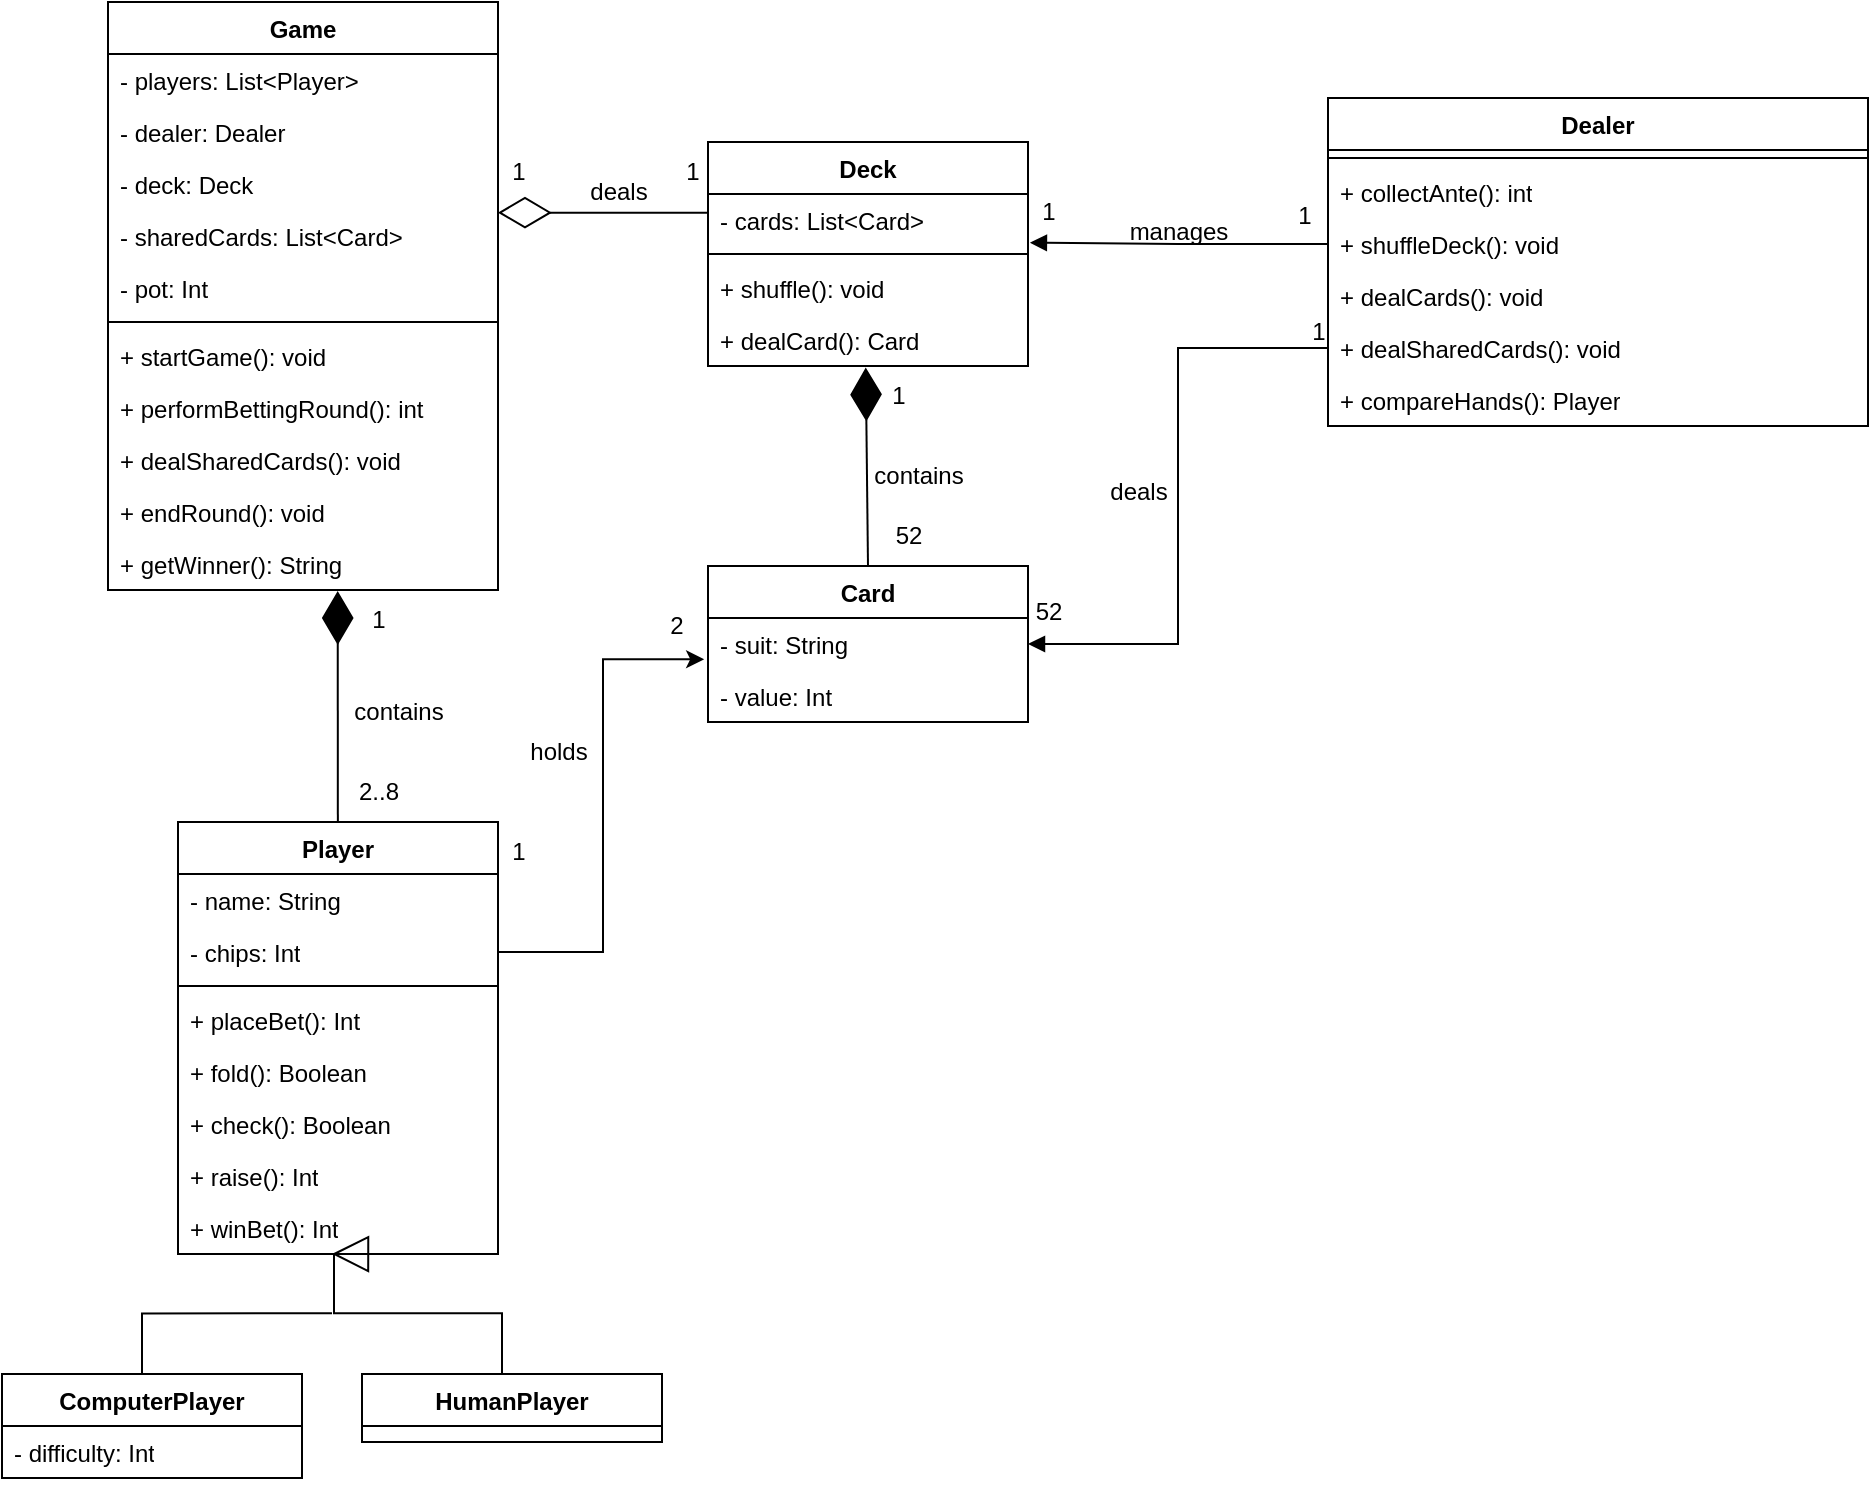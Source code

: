 <mxfile version="24.1.0" type="github">
  <diagram id="C5RBs43oDa-KdzZeNtuy" name="Page-1">
    <mxGraphModel dx="1886" dy="1785" grid="1" gridSize="10" guides="1" tooltips="1" connect="1" arrows="1" fold="1" page="1" pageScale="1" pageWidth="827" pageHeight="1169" math="0" shadow="0">
      <root>
        <mxCell id="WIyWlLk6GJQsqaUBKTNV-0" />
        <mxCell id="WIyWlLk6GJQsqaUBKTNV-1" parent="WIyWlLk6GJQsqaUBKTNV-0" />
        <mxCell id="T5XhBXc5E4vnq6IpL1pk-0" value="Player" style="swimlane;fontStyle=1;align=center;verticalAlign=top;childLayout=stackLayout;horizontal=1;startSize=26;horizontalStack=0;resizeParent=1;resizeParentMax=0;resizeLast=0;collapsible=1;marginBottom=0;whiteSpace=wrap;html=1;" parent="WIyWlLk6GJQsqaUBKTNV-1" vertex="1">
          <mxGeometry x="-325" y="360" width="160" height="216" as="geometry" />
        </mxCell>
        <mxCell id="T5XhBXc5E4vnq6IpL1pk-1" value="- name: String" style="text;strokeColor=none;fillColor=none;align=left;verticalAlign=top;spacingLeft=4;spacingRight=4;overflow=hidden;rotatable=0;points=[[0,0.5],[1,0.5]];portConstraint=eastwest;whiteSpace=wrap;html=1;" parent="T5XhBXc5E4vnq6IpL1pk-0" vertex="1">
          <mxGeometry y="26" width="160" height="26" as="geometry" />
        </mxCell>
        <mxCell id="T5XhBXc5E4vnq6IpL1pk-4" value="- chips: Int" style="text;strokeColor=none;fillColor=none;align=left;verticalAlign=top;spacingLeft=4;spacingRight=4;overflow=hidden;rotatable=0;points=[[0,0.5],[1,0.5]];portConstraint=eastwest;whiteSpace=wrap;html=1;" parent="T5XhBXc5E4vnq6IpL1pk-0" vertex="1">
          <mxGeometry y="52" width="160" height="26" as="geometry" />
        </mxCell>
        <mxCell id="T5XhBXc5E4vnq6IpL1pk-2" value="" style="line;strokeWidth=1;fillColor=none;align=left;verticalAlign=middle;spacingTop=-1;spacingLeft=3;spacingRight=3;rotatable=0;labelPosition=right;points=[];portConstraint=eastwest;strokeColor=inherit;" parent="T5XhBXc5E4vnq6IpL1pk-0" vertex="1">
          <mxGeometry y="78" width="160" height="8" as="geometry" />
        </mxCell>
        <mxCell id="T5XhBXc5E4vnq6IpL1pk-5" value="+ placeBet(): Int" style="text;strokeColor=none;fillColor=none;align=left;verticalAlign=top;spacingLeft=4;spacingRight=4;overflow=hidden;rotatable=0;points=[[0,0.5],[1,0.5]];portConstraint=eastwest;whiteSpace=wrap;html=1;" parent="T5XhBXc5E4vnq6IpL1pk-0" vertex="1">
          <mxGeometry y="86" width="160" height="26" as="geometry" />
        </mxCell>
        <mxCell id="T5XhBXc5E4vnq6IpL1pk-3" value="+ fold(): Boolean" style="text;strokeColor=none;fillColor=none;align=left;verticalAlign=top;spacingLeft=4;spacingRight=4;overflow=hidden;rotatable=0;points=[[0,0.5],[1,0.5]];portConstraint=eastwest;whiteSpace=wrap;html=1;" parent="T5XhBXc5E4vnq6IpL1pk-0" vertex="1">
          <mxGeometry y="112" width="160" height="26" as="geometry" />
        </mxCell>
        <mxCell id="T5XhBXc5E4vnq6IpL1pk-9" value="+ check(): Boolean" style="text;strokeColor=none;fillColor=none;align=left;verticalAlign=top;spacingLeft=4;spacingRight=4;overflow=hidden;rotatable=0;points=[[0,0.5],[1,0.5]];portConstraint=eastwest;whiteSpace=wrap;html=1;" parent="T5XhBXc5E4vnq6IpL1pk-0" vertex="1">
          <mxGeometry y="138" width="160" height="26" as="geometry" />
        </mxCell>
        <mxCell id="T5XhBXc5E4vnq6IpL1pk-10" value="+ raise(): Int" style="text;strokeColor=none;fillColor=none;align=left;verticalAlign=top;spacingLeft=4;spacingRight=4;overflow=hidden;rotatable=0;points=[[0,0.5],[1,0.5]];portConstraint=eastwest;whiteSpace=wrap;html=1;" parent="T5XhBXc5E4vnq6IpL1pk-0" vertex="1">
          <mxGeometry y="164" width="160" height="26" as="geometry" />
        </mxCell>
        <mxCell id="rKda9Qc11jZOZD7aFn99-48" value="+ winBet(): Int" style="text;strokeColor=none;fillColor=none;align=left;verticalAlign=top;spacingLeft=4;spacingRight=4;overflow=hidden;rotatable=0;points=[[0,0.5],[1,0.5]];portConstraint=eastwest;whiteSpace=wrap;html=1;" vertex="1" parent="T5XhBXc5E4vnq6IpL1pk-0">
          <mxGeometry y="190" width="160" height="26" as="geometry" />
        </mxCell>
        <mxCell id="T5XhBXc5E4vnq6IpL1pk-22" value="Deck" style="swimlane;fontStyle=1;align=center;verticalAlign=top;childLayout=stackLayout;horizontal=1;startSize=26;horizontalStack=0;resizeParent=1;resizeParentMax=0;resizeLast=0;collapsible=1;marginBottom=0;whiteSpace=wrap;html=1;" parent="WIyWlLk6GJQsqaUBKTNV-1" vertex="1">
          <mxGeometry x="-60" y="20" width="160" height="112" as="geometry" />
        </mxCell>
        <mxCell id="T5XhBXc5E4vnq6IpL1pk-23" value="- cards: List&amp;lt;Card&amp;gt;" style="text;strokeColor=none;fillColor=none;align=left;verticalAlign=top;spacingLeft=4;spacingRight=4;overflow=hidden;rotatable=0;points=[[0,0.5],[1,0.5]];portConstraint=eastwest;whiteSpace=wrap;html=1;" parent="T5XhBXc5E4vnq6IpL1pk-22" vertex="1">
          <mxGeometry y="26" width="160" height="26" as="geometry" />
        </mxCell>
        <mxCell id="T5XhBXc5E4vnq6IpL1pk-26" value="" style="line;strokeWidth=1;fillColor=none;align=left;verticalAlign=middle;spacingTop=-1;spacingLeft=3;spacingRight=3;rotatable=0;labelPosition=right;points=[];portConstraint=eastwest;strokeColor=inherit;" parent="T5XhBXc5E4vnq6IpL1pk-22" vertex="1">
          <mxGeometry y="52" width="160" height="8" as="geometry" />
        </mxCell>
        <mxCell id="T5XhBXc5E4vnq6IpL1pk-27" value="+ shuffle(): void" style="text;strokeColor=none;fillColor=none;align=left;verticalAlign=top;spacingLeft=4;spacingRight=4;overflow=hidden;rotatable=0;points=[[0,0.5],[1,0.5]];portConstraint=eastwest;whiteSpace=wrap;html=1;" parent="T5XhBXc5E4vnq6IpL1pk-22" vertex="1">
          <mxGeometry y="60" width="160" height="26" as="geometry" />
        </mxCell>
        <mxCell id="T5XhBXc5E4vnq6IpL1pk-28" value="+ dealCard(): Card" style="text;strokeColor=none;fillColor=none;align=left;verticalAlign=top;spacingLeft=4;spacingRight=4;overflow=hidden;rotatable=0;points=[[0,0.5],[1,0.5]];portConstraint=eastwest;whiteSpace=wrap;html=1;" parent="T5XhBXc5E4vnq6IpL1pk-22" vertex="1">
          <mxGeometry y="86" width="160" height="26" as="geometry" />
        </mxCell>
        <mxCell id="T5XhBXc5E4vnq6IpL1pk-30" value="Card" style="swimlane;fontStyle=1;align=center;verticalAlign=top;childLayout=stackLayout;horizontal=1;startSize=26;horizontalStack=0;resizeParent=1;resizeParentMax=0;resizeLast=0;collapsible=1;marginBottom=0;whiteSpace=wrap;html=1;" parent="WIyWlLk6GJQsqaUBKTNV-1" vertex="1">
          <mxGeometry x="-60" y="232" width="160" height="78" as="geometry" />
        </mxCell>
        <mxCell id="T5XhBXc5E4vnq6IpL1pk-31" value="- suit: String" style="text;strokeColor=none;fillColor=none;align=left;verticalAlign=top;spacingLeft=4;spacingRight=4;overflow=hidden;rotatable=0;points=[[0,0.5],[1,0.5]];portConstraint=eastwest;whiteSpace=wrap;html=1;" parent="T5XhBXc5E4vnq6IpL1pk-30" vertex="1">
          <mxGeometry y="26" width="160" height="26" as="geometry" />
        </mxCell>
        <mxCell id="T5XhBXc5E4vnq6IpL1pk-35" value="- value: Int" style="text;strokeColor=none;fillColor=none;align=left;verticalAlign=top;spacingLeft=4;spacingRight=4;overflow=hidden;rotatable=0;points=[[0,0.5],[1,0.5]];portConstraint=eastwest;whiteSpace=wrap;html=1;" parent="T5XhBXc5E4vnq6IpL1pk-30" vertex="1">
          <mxGeometry y="52" width="160" height="26" as="geometry" />
        </mxCell>
        <mxCell id="T5XhBXc5E4vnq6IpL1pk-36" value="Game" style="swimlane;fontStyle=1;align=center;verticalAlign=top;childLayout=stackLayout;horizontal=1;startSize=26;horizontalStack=0;resizeParent=1;resizeParentMax=0;resizeLast=0;collapsible=1;marginBottom=0;whiteSpace=wrap;html=1;" parent="WIyWlLk6GJQsqaUBKTNV-1" vertex="1">
          <mxGeometry x="-360" y="-50" width="195" height="294" as="geometry" />
        </mxCell>
        <mxCell id="T5XhBXc5E4vnq6IpL1pk-37" value="- players: List&amp;lt;Player&amp;gt;" style="text;strokeColor=none;fillColor=none;align=left;verticalAlign=top;spacingLeft=4;spacingRight=4;overflow=hidden;rotatable=0;points=[[0,0.5],[1,0.5]];portConstraint=eastwest;whiteSpace=wrap;html=1;" parent="T5XhBXc5E4vnq6IpL1pk-36" vertex="1">
          <mxGeometry y="26" width="195" height="26" as="geometry" />
        </mxCell>
        <mxCell id="T5XhBXc5E4vnq6IpL1pk-38" value="- dealer: Dealer" style="text;strokeColor=none;fillColor=none;align=left;verticalAlign=top;spacingLeft=4;spacingRight=4;overflow=hidden;rotatable=0;points=[[0,0.5],[1,0.5]];portConstraint=eastwest;whiteSpace=wrap;html=1;" parent="T5XhBXc5E4vnq6IpL1pk-36" vertex="1">
          <mxGeometry y="52" width="195" height="26" as="geometry" />
        </mxCell>
        <mxCell id="T5XhBXc5E4vnq6IpL1pk-39" value="- deck: Deck" style="text;strokeColor=none;fillColor=none;align=left;verticalAlign=top;spacingLeft=4;spacingRight=4;overflow=hidden;rotatable=0;points=[[0,0.5],[1,0.5]];portConstraint=eastwest;whiteSpace=wrap;html=1;" parent="T5XhBXc5E4vnq6IpL1pk-36" vertex="1">
          <mxGeometry y="78" width="195" height="26" as="geometry" />
        </mxCell>
        <mxCell id="T5XhBXc5E4vnq6IpL1pk-44" value="- sharedCards: List&amp;lt;Card&amp;gt;" style="text;strokeColor=none;fillColor=none;align=left;verticalAlign=top;spacingLeft=4;spacingRight=4;overflow=hidden;rotatable=0;points=[[0,0.5],[1,0.5]];portConstraint=eastwest;whiteSpace=wrap;html=1;" parent="T5XhBXc5E4vnq6IpL1pk-36" vertex="1">
          <mxGeometry y="104" width="195" height="26" as="geometry" />
        </mxCell>
        <mxCell id="T5XhBXc5E4vnq6IpL1pk-45" value="- pot: Int" style="text;strokeColor=none;fillColor=none;align=left;verticalAlign=top;spacingLeft=4;spacingRight=4;overflow=hidden;rotatable=0;points=[[0,0.5],[1,0.5]];portConstraint=eastwest;whiteSpace=wrap;html=1;" parent="T5XhBXc5E4vnq6IpL1pk-36" vertex="1">
          <mxGeometry y="130" width="195" height="26" as="geometry" />
        </mxCell>
        <mxCell id="T5XhBXc5E4vnq6IpL1pk-40" value="" style="line;strokeWidth=1;fillColor=none;align=left;verticalAlign=middle;spacingTop=-1;spacingLeft=3;spacingRight=3;rotatable=0;labelPosition=right;points=[];portConstraint=eastwest;strokeColor=inherit;" parent="T5XhBXc5E4vnq6IpL1pk-36" vertex="1">
          <mxGeometry y="156" width="195" height="8" as="geometry" />
        </mxCell>
        <mxCell id="T5XhBXc5E4vnq6IpL1pk-41" value="+ startGame(): void" style="text;strokeColor=none;fillColor=none;align=left;verticalAlign=top;spacingLeft=4;spacingRight=4;overflow=hidden;rotatable=0;points=[[0,0.5],[1,0.5]];portConstraint=eastwest;whiteSpace=wrap;html=1;" parent="T5XhBXc5E4vnq6IpL1pk-36" vertex="1">
          <mxGeometry y="164" width="195" height="26" as="geometry" />
        </mxCell>
        <mxCell id="T5XhBXc5E4vnq6IpL1pk-42" value="+ performBettingRound(): int" style="text;strokeColor=none;fillColor=none;align=left;verticalAlign=top;spacingLeft=4;spacingRight=4;overflow=hidden;rotatable=0;points=[[0,0.5],[1,0.5]];portConstraint=eastwest;whiteSpace=wrap;html=1;" parent="T5XhBXc5E4vnq6IpL1pk-36" vertex="1">
          <mxGeometry y="190" width="195" height="26" as="geometry" />
        </mxCell>
        <mxCell id="T5XhBXc5E4vnq6IpL1pk-43" value="+ dealSharedCards(): void" style="text;strokeColor=none;fillColor=none;align=left;verticalAlign=top;spacingLeft=4;spacingRight=4;overflow=hidden;rotatable=0;points=[[0,0.5],[1,0.5]];portConstraint=eastwest;whiteSpace=wrap;html=1;" parent="T5XhBXc5E4vnq6IpL1pk-36" vertex="1">
          <mxGeometry y="216" width="195" height="26" as="geometry" />
        </mxCell>
        <mxCell id="T5XhBXc5E4vnq6IpL1pk-47" value="+ endRound(): void" style="text;strokeColor=none;fillColor=none;align=left;verticalAlign=top;spacingLeft=4;spacingRight=4;overflow=hidden;rotatable=0;points=[[0,0.5],[1,0.5]];portConstraint=eastwest;whiteSpace=wrap;html=1;" parent="T5XhBXc5E4vnq6IpL1pk-36" vertex="1">
          <mxGeometry y="242" width="195" height="26" as="geometry" />
        </mxCell>
        <mxCell id="rKda9Qc11jZOZD7aFn99-47" value="+ getWinner(): String" style="text;strokeColor=none;fillColor=none;align=left;verticalAlign=top;spacingLeft=4;spacingRight=4;overflow=hidden;rotatable=0;points=[[0,0.5],[1,0.5]];portConstraint=eastwest;whiteSpace=wrap;html=1;" vertex="1" parent="T5XhBXc5E4vnq6IpL1pk-36">
          <mxGeometry y="268" width="195" height="26" as="geometry" />
        </mxCell>
        <mxCell id="T5XhBXc5E4vnq6IpL1pk-54" value="ComputerPlayer" style="swimlane;fontStyle=1;align=center;verticalAlign=top;childLayout=stackLayout;horizontal=1;startSize=26;horizontalStack=0;resizeParent=1;resizeParentMax=0;resizeLast=0;collapsible=1;marginBottom=0;whiteSpace=wrap;html=1;" parent="WIyWlLk6GJQsqaUBKTNV-1" vertex="1">
          <mxGeometry x="-413" y="636" width="150" height="52" as="geometry" />
        </mxCell>
        <mxCell id="T5XhBXc5E4vnq6IpL1pk-55" value="- difficulty: Int" style="text;strokeColor=none;fillColor=none;align=left;verticalAlign=top;spacingLeft=4;spacingRight=4;overflow=hidden;rotatable=0;points=[[0,0.5],[1,0.5]];portConstraint=eastwest;whiteSpace=wrap;html=1;" parent="T5XhBXc5E4vnq6IpL1pk-54" vertex="1">
          <mxGeometry y="26" width="150" height="26" as="geometry" />
        </mxCell>
        <mxCell id="T5XhBXc5E4vnq6IpL1pk-57" value="HumanPlayer" style="swimlane;fontStyle=1;align=center;verticalAlign=top;childLayout=stackLayout;horizontal=1;startSize=26;horizontalStack=0;resizeParent=1;resizeParentMax=0;resizeLast=0;collapsible=1;marginBottom=0;whiteSpace=wrap;html=1;" parent="WIyWlLk6GJQsqaUBKTNV-1" vertex="1">
          <mxGeometry x="-233" y="636" width="150" height="34" as="geometry" />
        </mxCell>
        <mxCell id="T5XhBXc5E4vnq6IpL1pk-62" value="Dealer" style="swimlane;fontStyle=1;align=center;verticalAlign=top;childLayout=stackLayout;horizontal=1;startSize=26;horizontalStack=0;resizeParent=1;resizeParentMax=0;resizeLast=0;collapsible=1;marginBottom=0;whiteSpace=wrap;html=1;" parent="WIyWlLk6GJQsqaUBKTNV-1" vertex="1">
          <mxGeometry x="250" y="-2" width="270" height="164" as="geometry" />
        </mxCell>
        <mxCell id="T5XhBXc5E4vnq6IpL1pk-66" value="" style="line;strokeWidth=1;fillColor=none;align=left;verticalAlign=middle;spacingTop=-1;spacingLeft=3;spacingRight=3;rotatable=0;labelPosition=right;points=[];portConstraint=eastwest;strokeColor=inherit;" parent="T5XhBXc5E4vnq6IpL1pk-62" vertex="1">
          <mxGeometry y="26" width="270" height="8" as="geometry" />
        </mxCell>
        <mxCell id="T5XhBXc5E4vnq6IpL1pk-70" value="+ collectAnte(): int" style="text;strokeColor=none;fillColor=none;align=left;verticalAlign=top;spacingLeft=4;spacingRight=4;overflow=hidden;rotatable=0;points=[[0,0.5],[1,0.5]];portConstraint=eastwest;whiteSpace=wrap;html=1;" parent="T5XhBXc5E4vnq6IpL1pk-62" vertex="1">
          <mxGeometry y="34" width="270" height="26" as="geometry" />
        </mxCell>
        <mxCell id="T5XhBXc5E4vnq6IpL1pk-71" value="+ shuffleDeck(): void" style="text;strokeColor=none;fillColor=none;align=left;verticalAlign=top;spacingLeft=4;spacingRight=4;overflow=hidden;rotatable=0;points=[[0,0.5],[1,0.5]];portConstraint=eastwest;whiteSpace=wrap;html=1;" parent="T5XhBXc5E4vnq6IpL1pk-62" vertex="1">
          <mxGeometry y="60" width="270" height="26" as="geometry" />
        </mxCell>
        <mxCell id="T5XhBXc5E4vnq6IpL1pk-72" value="+ dealCards(): void" style="text;strokeColor=none;fillColor=none;align=left;verticalAlign=top;spacingLeft=4;spacingRight=4;overflow=hidden;rotatable=0;points=[[0,0.5],[1,0.5]];portConstraint=eastwest;whiteSpace=wrap;html=1;" parent="T5XhBXc5E4vnq6IpL1pk-62" vertex="1">
          <mxGeometry y="86" width="270" height="26" as="geometry" />
        </mxCell>
        <mxCell id="T5XhBXc5E4vnq6IpL1pk-73" value="+ dealSharedCards(): void" style="text;strokeColor=none;fillColor=none;align=left;verticalAlign=top;spacingLeft=4;spacingRight=4;overflow=hidden;rotatable=0;points=[[0,0.5],[1,0.5]];portConstraint=eastwest;whiteSpace=wrap;html=1;" parent="T5XhBXc5E4vnq6IpL1pk-62" vertex="1">
          <mxGeometry y="112" width="270" height="26" as="geometry" />
        </mxCell>
        <mxCell id="T5XhBXc5E4vnq6IpL1pk-74" value="+ compareHands(): Player" style="text;strokeColor=none;fillColor=none;align=left;verticalAlign=top;spacingLeft=4;spacingRight=4;overflow=hidden;rotatable=0;points=[[0,0.5],[1,0.5]];portConstraint=eastwest;whiteSpace=wrap;html=1;" parent="T5XhBXc5E4vnq6IpL1pk-62" vertex="1">
          <mxGeometry y="138" width="270" height="26" as="geometry" />
        </mxCell>
        <mxCell id="T5XhBXc5E4vnq6IpL1pk-75" value="" style="endArrow=block;endSize=16;endFill=0;html=1;rounded=0;entryX=0.5;entryY=1.128;entryDx=0;entryDy=0;entryPerimeter=0;exitX=0.5;exitY=0;exitDx=0;exitDy=0;edgeStyle=orthogonalEdgeStyle;" parent="WIyWlLk6GJQsqaUBKTNV-1" edge="1">
          <mxGeometry width="160" relative="1" as="geometry">
            <mxPoint x="-163" y="635.67" as="sourcePoint" />
            <mxPoint x="-248" y="575.998" as="targetPoint" />
            <Array as="points">
              <mxPoint x="-163" y="605.67" />
              <mxPoint x="-247" y="605.67" />
            </Array>
          </mxGeometry>
        </mxCell>
        <mxCell id="T5XhBXc5E4vnq6IpL1pk-80" value="" style="endArrow=none;html=1;edgeStyle=orthogonalEdgeStyle;rounded=0;exitX=0.5;exitY=0;exitDx=0;exitDy=0;" parent="WIyWlLk6GJQsqaUBKTNV-1" edge="1">
          <mxGeometry relative="1" as="geometry">
            <mxPoint x="-343" y="635.67" as="sourcePoint" />
            <mxPoint x="-248" y="605.67" as="targetPoint" />
            <Array as="points">
              <mxPoint x="-343" y="605.67" />
            </Array>
          </mxGeometry>
        </mxCell>
        <mxCell id="rKda9Qc11jZOZD7aFn99-3" value="" style="endArrow=diamondThin;endFill=1;endSize=24;html=1;rounded=0;exitX=0.5;exitY=0;exitDx=0;exitDy=0;entryX=0.493;entryY=1.029;entryDx=0;entryDy=0;entryPerimeter=0;" edge="1" parent="WIyWlLk6GJQsqaUBKTNV-1" source="T5XhBXc5E4vnq6IpL1pk-30" target="T5XhBXc5E4vnq6IpL1pk-28">
          <mxGeometry width="160" relative="1" as="geometry">
            <mxPoint x="130" y="240" as="sourcePoint" />
            <mxPoint x="-100" y="180" as="targetPoint" />
          </mxGeometry>
        </mxCell>
        <mxCell id="rKda9Qc11jZOZD7aFn99-4" value="52" style="text;html=1;align=center;verticalAlign=middle;resizable=0;points=[];autosize=1;strokeColor=none;fillColor=none;" vertex="1" parent="WIyWlLk6GJQsqaUBKTNV-1">
          <mxGeometry x="20" y="202" width="40" height="30" as="geometry" />
        </mxCell>
        <mxCell id="rKda9Qc11jZOZD7aFn99-5" value="1" style="text;html=1;align=center;verticalAlign=middle;resizable=0;points=[];autosize=1;strokeColor=none;fillColor=none;" vertex="1" parent="WIyWlLk6GJQsqaUBKTNV-1">
          <mxGeometry x="20" y="132" width="30" height="30" as="geometry" />
        </mxCell>
        <mxCell id="rKda9Qc11jZOZD7aFn99-6" value="contains" style="text;html=1;align=center;verticalAlign=middle;resizable=0;points=[];autosize=1;strokeColor=none;fillColor=none;" vertex="1" parent="WIyWlLk6GJQsqaUBKTNV-1">
          <mxGeometry x="10" y="172" width="70" height="30" as="geometry" />
        </mxCell>
        <mxCell id="rKda9Qc11jZOZD7aFn99-9" value="manages" style="text;html=1;align=center;verticalAlign=middle;resizable=0;points=[];autosize=1;strokeColor=none;fillColor=none;" vertex="1" parent="WIyWlLk6GJQsqaUBKTNV-1">
          <mxGeometry x="140" y="50" width="70" height="30" as="geometry" />
        </mxCell>
        <mxCell id="rKda9Qc11jZOZD7aFn99-11" value="" style="endArrow=block;endFill=1;html=1;edgeStyle=orthogonalEdgeStyle;align=left;verticalAlign=top;rounded=0;exitX=0;exitY=0.5;exitDx=0;exitDy=0;entryX=1.006;entryY=0.936;entryDx=0;entryDy=0;entryPerimeter=0;" edge="1" parent="WIyWlLk6GJQsqaUBKTNV-1" source="T5XhBXc5E4vnq6IpL1pk-71" target="T5XhBXc5E4vnq6IpL1pk-23">
          <mxGeometry x="-1" relative="1" as="geometry">
            <mxPoint x="280" y="190" as="sourcePoint" />
            <mxPoint x="440" y="190" as="targetPoint" />
          </mxGeometry>
        </mxCell>
        <mxCell id="rKda9Qc11jZOZD7aFn99-15" value="1" style="text;html=1;align=center;verticalAlign=middle;resizable=0;points=[];autosize=1;strokeColor=none;fillColor=none;" vertex="1" parent="WIyWlLk6GJQsqaUBKTNV-1">
          <mxGeometry x="223" y="42" width="30" height="30" as="geometry" />
        </mxCell>
        <mxCell id="rKda9Qc11jZOZD7aFn99-16" value="1" style="text;html=1;align=center;verticalAlign=middle;resizable=0;points=[];autosize=1;strokeColor=none;fillColor=none;" vertex="1" parent="WIyWlLk6GJQsqaUBKTNV-1">
          <mxGeometry x="95" y="40" width="30" height="30" as="geometry" />
        </mxCell>
        <mxCell id="rKda9Qc11jZOZD7aFn99-17" value="" style="endArrow=block;endFill=1;html=1;edgeStyle=orthogonalEdgeStyle;align=left;verticalAlign=top;rounded=0;exitX=0;exitY=0.5;exitDx=0;exitDy=0;entryX=1;entryY=0.5;entryDx=0;entryDy=0;" edge="1" parent="WIyWlLk6GJQsqaUBKTNV-1" source="T5XhBXc5E4vnq6IpL1pk-73" target="T5XhBXc5E4vnq6IpL1pk-31">
          <mxGeometry x="-1" relative="1" as="geometry">
            <mxPoint x="280" y="190" as="sourcePoint" />
            <mxPoint x="440" y="190" as="targetPoint" />
          </mxGeometry>
        </mxCell>
        <mxCell id="rKda9Qc11jZOZD7aFn99-19" value="deals" style="text;html=1;align=center;verticalAlign=middle;resizable=0;points=[];autosize=1;strokeColor=none;fillColor=none;" vertex="1" parent="WIyWlLk6GJQsqaUBKTNV-1">
          <mxGeometry x="130" y="180" width="50" height="30" as="geometry" />
        </mxCell>
        <mxCell id="rKda9Qc11jZOZD7aFn99-20" value="1" style="text;html=1;align=center;verticalAlign=middle;resizable=0;points=[];autosize=1;strokeColor=none;fillColor=none;" vertex="1" parent="WIyWlLk6GJQsqaUBKTNV-1">
          <mxGeometry x="230" y="100" width="30" height="30" as="geometry" />
        </mxCell>
        <mxCell id="rKda9Qc11jZOZD7aFn99-21" value="52" style="text;html=1;align=center;verticalAlign=middle;resizable=0;points=[];autosize=1;strokeColor=none;fillColor=none;" vertex="1" parent="WIyWlLk6GJQsqaUBKTNV-1">
          <mxGeometry x="90" y="240" width="40" height="30" as="geometry" />
        </mxCell>
        <mxCell id="rKda9Qc11jZOZD7aFn99-22" value="" style="endArrow=diamondThin;endFill=1;endSize=24;html=1;rounded=0;entryX=0.589;entryY=1.019;entryDx=0;entryDy=0;entryPerimeter=0;" edge="1" parent="WIyWlLk6GJQsqaUBKTNV-1" source="T5XhBXc5E4vnq6IpL1pk-0" target="rKda9Qc11jZOZD7aFn99-47">
          <mxGeometry width="160" relative="1" as="geometry">
            <mxPoint x="-195" y="280" as="sourcePoint" />
            <mxPoint x="-35" y="280" as="targetPoint" />
          </mxGeometry>
        </mxCell>
        <mxCell id="rKda9Qc11jZOZD7aFn99-23" value="contains" style="text;html=1;align=center;verticalAlign=middle;resizable=0;points=[];autosize=1;strokeColor=none;fillColor=none;" vertex="1" parent="WIyWlLk6GJQsqaUBKTNV-1">
          <mxGeometry x="-250" y="290" width="70" height="30" as="geometry" />
        </mxCell>
        <mxCell id="rKda9Qc11jZOZD7aFn99-24" value="2..8" style="text;html=1;align=center;verticalAlign=middle;resizable=0;points=[];autosize=1;strokeColor=none;fillColor=none;" vertex="1" parent="WIyWlLk6GJQsqaUBKTNV-1">
          <mxGeometry x="-245" y="330" width="40" height="30" as="geometry" />
        </mxCell>
        <mxCell id="rKda9Qc11jZOZD7aFn99-26" value="1" style="text;html=1;align=center;verticalAlign=middle;resizable=0;points=[];autosize=1;strokeColor=none;fillColor=none;" vertex="1" parent="WIyWlLk6GJQsqaUBKTNV-1">
          <mxGeometry x="-240" y="244" width="30" height="30" as="geometry" />
        </mxCell>
        <mxCell id="rKda9Qc11jZOZD7aFn99-27" value="" style="endArrow=diamondThin;endFill=0;endSize=24;html=1;rounded=0;exitX=0;exitY=0.359;exitDx=0;exitDy=0;entryX=0.998;entryY=0.218;entryDx=0;entryDy=0;entryPerimeter=0;exitPerimeter=0;" edge="1" parent="WIyWlLk6GJQsqaUBKTNV-1" source="T5XhBXc5E4vnq6IpL1pk-23">
          <mxGeometry width="160" relative="1" as="geometry">
            <mxPoint x="-94.68" y="54.67" as="sourcePoint" />
            <mxPoint x="-165.0" y="55.338" as="targetPoint" />
          </mxGeometry>
        </mxCell>
        <mxCell id="rKda9Qc11jZOZD7aFn99-28" value="deals" style="text;html=1;align=center;verticalAlign=middle;resizable=0;points=[];autosize=1;strokeColor=none;fillColor=none;" vertex="1" parent="WIyWlLk6GJQsqaUBKTNV-1">
          <mxGeometry x="-130" y="30" width="50" height="30" as="geometry" />
        </mxCell>
        <mxCell id="rKda9Qc11jZOZD7aFn99-29" value="1" style="text;html=1;align=center;verticalAlign=middle;resizable=0;points=[];autosize=1;strokeColor=none;fillColor=none;" vertex="1" parent="WIyWlLk6GJQsqaUBKTNV-1">
          <mxGeometry x="-170" y="20" width="30" height="30" as="geometry" />
        </mxCell>
        <mxCell id="rKda9Qc11jZOZD7aFn99-30" value="1" style="text;html=1;align=center;verticalAlign=middle;resizable=0;points=[];autosize=1;strokeColor=none;fillColor=none;" vertex="1" parent="WIyWlLk6GJQsqaUBKTNV-1">
          <mxGeometry x="-83" y="20" width="30" height="30" as="geometry" />
        </mxCell>
        <mxCell id="rKda9Qc11jZOZD7aFn99-43" style="edgeStyle=orthogonalEdgeStyle;rounded=0;orthogonalLoop=1;jettySize=auto;html=1;exitX=1;exitY=0.5;exitDx=0;exitDy=0;entryX=-0.012;entryY=-0.207;entryDx=0;entryDy=0;entryPerimeter=0;" edge="1" parent="WIyWlLk6GJQsqaUBKTNV-1" source="T5XhBXc5E4vnq6IpL1pk-4" target="T5XhBXc5E4vnq6IpL1pk-35">
          <mxGeometry relative="1" as="geometry" />
        </mxCell>
        <mxCell id="rKda9Qc11jZOZD7aFn99-44" value="1" style="text;html=1;align=center;verticalAlign=middle;resizable=0;points=[];autosize=1;strokeColor=none;fillColor=none;" vertex="1" parent="WIyWlLk6GJQsqaUBKTNV-1">
          <mxGeometry x="-170" y="360" width="30" height="30" as="geometry" />
        </mxCell>
        <mxCell id="rKda9Qc11jZOZD7aFn99-45" value="2" style="text;html=1;align=center;verticalAlign=middle;resizable=0;points=[];autosize=1;strokeColor=none;fillColor=none;" vertex="1" parent="WIyWlLk6GJQsqaUBKTNV-1">
          <mxGeometry x="-91" y="247" width="30" height="30" as="geometry" />
        </mxCell>
        <mxCell id="rKda9Qc11jZOZD7aFn99-46" value="holds" style="text;html=1;align=center;verticalAlign=middle;resizable=0;points=[];autosize=1;strokeColor=none;fillColor=none;" vertex="1" parent="WIyWlLk6GJQsqaUBKTNV-1">
          <mxGeometry x="-160" y="310" width="50" height="30" as="geometry" />
        </mxCell>
      </root>
    </mxGraphModel>
  </diagram>
</mxfile>
